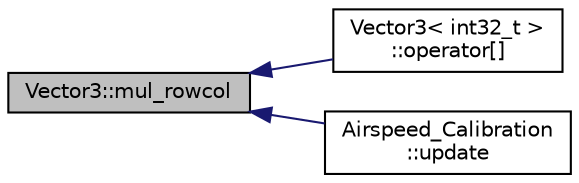 digraph "Vector3::mul_rowcol"
{
 // INTERACTIVE_SVG=YES
  edge [fontname="Helvetica",fontsize="10",labelfontname="Helvetica",labelfontsize="10"];
  node [fontname="Helvetica",fontsize="10",shape=record];
  rankdir="LR";
  Node1 [label="Vector3::mul_rowcol",height=0.2,width=0.4,color="black", fillcolor="grey75", style="filled", fontcolor="black"];
  Node1 -> Node2 [dir="back",color="midnightblue",fontsize="10",style="solid",fontname="Helvetica"];
  Node2 [label="Vector3\< int32_t \>\l::operator[]",height=0.2,width=0.4,color="black", fillcolor="white", style="filled",URL="$classVector3.html#a9de01930156f8119da18272d2cc286ed"];
  Node1 -> Node3 [dir="back",color="midnightblue",fontsize="10",style="solid",fontname="Helvetica"];
  Node3 [label="Airspeed_Calibration\l::update",height=0.2,width=0.4,color="black", fillcolor="white", style="filled",URL="$classAirspeed__Calibration.html#ae7ea9ef4f29f3a6f5f3d52128f7e9eae"];
}
